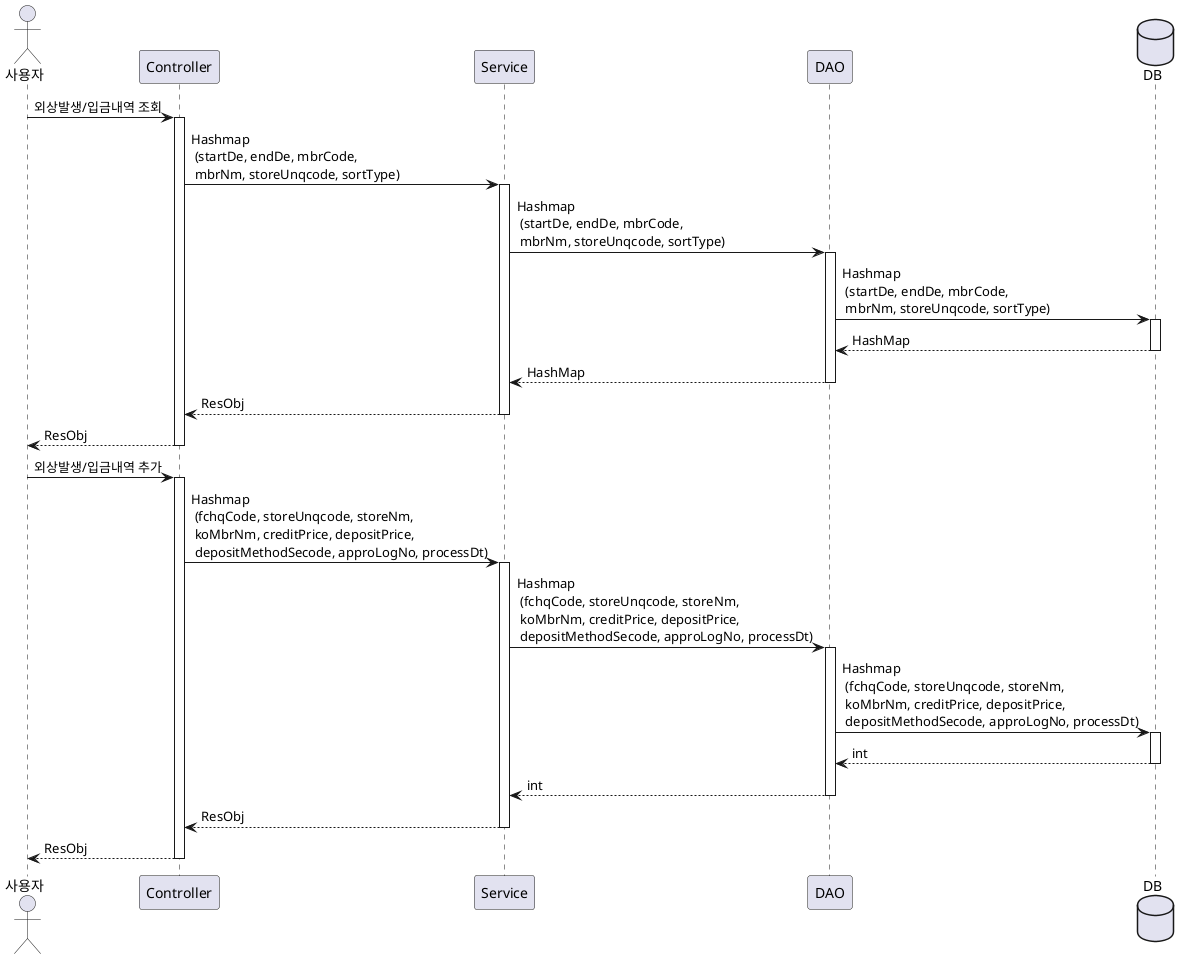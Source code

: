 @startuml Sample Sequence

actor "사용자" as user
participant "Controller" as controller
participant "Service" as service
participant "DAO" as dao
database "DB" as db


user -> controller : 외상발생/입금내역 조회
activate controller
controller -> service : Hashmap \n (startDe, endDe, mbrCode, \n mbrNm, storeUnqcode, sortType)
activate service
service -> dao: Hashmap \n (startDe, endDe, mbrCode, \n mbrNm, storeUnqcode, sortType)
activate dao
dao -> db: Hashmap \n (startDe, endDe, mbrCode, \n mbrNm, storeUnqcode, sortType)
activate db
dao <-- db: HashMap
deactivate db
service <-- dao: HashMap
deactivate dao
controller <-- service: ResObj
deactivate service
user <-- controller: ResObj
deactivate controller

user -> controller : 외상발생/입금내역 추가
activate controller
controller -> service : Hashmap \n (fchqCode, storeUnqcode, storeNm, \n koMbrNm, creditPrice, depositPrice, \n depositMethodSecode, approLogNo, processDt)
activate service
service -> dao: Hashmap \n (fchqCode, storeUnqcode, storeNm, \n koMbrNm, creditPrice, depositPrice, \n depositMethodSecode, approLogNo, processDt)
activate dao
dao -> db: Hashmap \n (fchqCode, storeUnqcode, storeNm, \n koMbrNm, creditPrice, depositPrice, \n depositMethodSecode, approLogNo, processDt)
activate db
dao <-- db: int
deactivate db
service <-- dao: int
deactivate dao
controller <-- service: ResObj
deactivate service
user <-- controller: ResObj
deactivate controller

@enduml